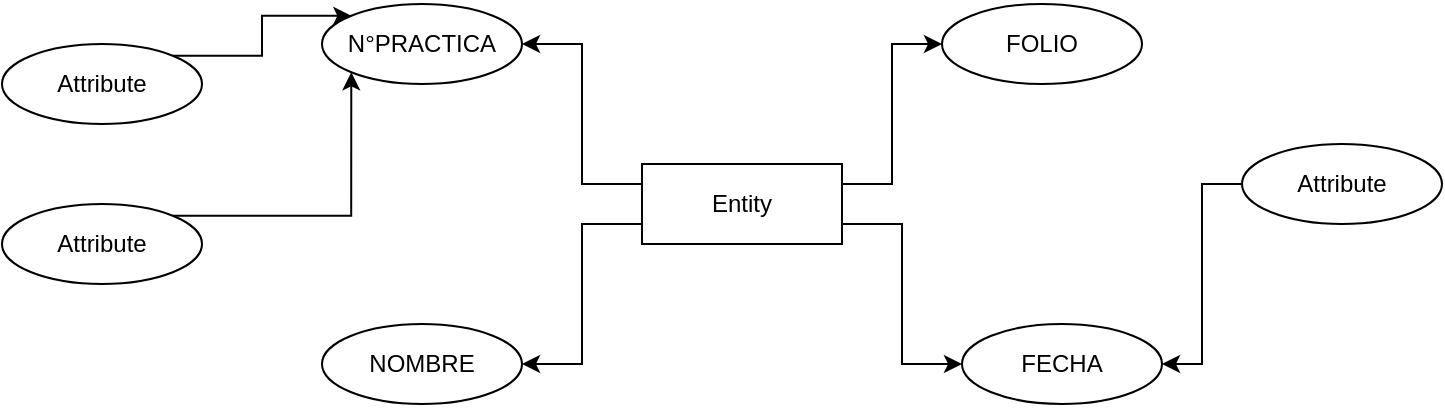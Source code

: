 <mxfile version="21.6.2" type="github">
  <diagram name="Página-1" id="SSpxnbR9mzFcGB34eqFu">
    <mxGraphModel dx="1434" dy="796" grid="1" gridSize="10" guides="1" tooltips="1" connect="1" arrows="1" fold="1" page="1" pageScale="1" pageWidth="827" pageHeight="1169" math="0" shadow="0">
      <root>
        <mxCell id="0" />
        <mxCell id="1" parent="0" />
        <mxCell id="CPmutldvBJ6sr6ZDXb_B-2" value="FOLIO" style="ellipse;whiteSpace=wrap;html=1;align=center;" parent="1" vertex="1">
          <mxGeometry x="490" y="240" width="100" height="40" as="geometry" />
        </mxCell>
        <mxCell id="CPmutldvBJ6sr6ZDXb_B-3" value="N°PRACTICA" style="ellipse;whiteSpace=wrap;html=1;align=center;" parent="1" vertex="1">
          <mxGeometry x="180" y="240" width="100" height="40" as="geometry" />
        </mxCell>
        <mxCell id="CPmutldvBJ6sr6ZDXb_B-4" value="NOMBRE" style="ellipse;whiteSpace=wrap;html=1;align=center;" parent="1" vertex="1">
          <mxGeometry x="180" y="400" width="100" height="40" as="geometry" />
        </mxCell>
        <mxCell id="CPmutldvBJ6sr6ZDXb_B-5" value="FECHA" style="ellipse;whiteSpace=wrap;html=1;align=center;" parent="1" vertex="1">
          <mxGeometry x="500" y="400" width="100" height="40" as="geometry" />
        </mxCell>
        <mxCell id="CPmutldvBJ6sr6ZDXb_B-14" style="edgeStyle=orthogonalEdgeStyle;rounded=0;orthogonalLoop=1;jettySize=auto;html=1;exitX=0;exitY=0.25;exitDx=0;exitDy=0;entryX=1;entryY=0.5;entryDx=0;entryDy=0;" parent="1" source="CPmutldvBJ6sr6ZDXb_B-12" target="CPmutldvBJ6sr6ZDXb_B-3" edge="1">
          <mxGeometry relative="1" as="geometry" />
        </mxCell>
        <mxCell id="CPmutldvBJ6sr6ZDXb_B-16" style="edgeStyle=orthogonalEdgeStyle;rounded=0;orthogonalLoop=1;jettySize=auto;html=1;exitX=0;exitY=0.75;exitDx=0;exitDy=0;entryX=1;entryY=0.5;entryDx=0;entryDy=0;" parent="1" source="CPmutldvBJ6sr6ZDXb_B-12" target="CPmutldvBJ6sr6ZDXb_B-4" edge="1">
          <mxGeometry relative="1" as="geometry" />
        </mxCell>
        <mxCell id="CPmutldvBJ6sr6ZDXb_B-17" style="edgeStyle=orthogonalEdgeStyle;rounded=0;orthogonalLoop=1;jettySize=auto;html=1;exitX=1;exitY=0.75;exitDx=0;exitDy=0;entryX=0;entryY=0.5;entryDx=0;entryDy=0;" parent="1" source="CPmutldvBJ6sr6ZDXb_B-12" target="CPmutldvBJ6sr6ZDXb_B-5" edge="1">
          <mxGeometry relative="1" as="geometry" />
        </mxCell>
        <mxCell id="CPmutldvBJ6sr6ZDXb_B-18" style="edgeStyle=orthogonalEdgeStyle;rounded=0;orthogonalLoop=1;jettySize=auto;html=1;exitX=1;exitY=0.25;exitDx=0;exitDy=0;entryX=0;entryY=0.5;entryDx=0;entryDy=0;" parent="1" source="CPmutldvBJ6sr6ZDXb_B-12" target="CPmutldvBJ6sr6ZDXb_B-2" edge="1">
          <mxGeometry relative="1" as="geometry" />
        </mxCell>
        <mxCell id="CPmutldvBJ6sr6ZDXb_B-12" value="Entity" style="whiteSpace=wrap;html=1;align=center;" parent="1" vertex="1">
          <mxGeometry x="340" y="320" width="100" height="40" as="geometry" />
        </mxCell>
        <mxCell id="vYXri5jhV3TyL5Uo4XX7-4" style="edgeStyle=orthogonalEdgeStyle;rounded=0;orthogonalLoop=1;jettySize=auto;html=1;exitX=1;exitY=0;exitDx=0;exitDy=0;entryX=0;entryY=0;entryDx=0;entryDy=0;" edge="1" parent="1" source="vYXri5jhV3TyL5Uo4XX7-1" target="CPmutldvBJ6sr6ZDXb_B-3">
          <mxGeometry relative="1" as="geometry" />
        </mxCell>
        <mxCell id="vYXri5jhV3TyL5Uo4XX7-1" value="Attribute" style="ellipse;whiteSpace=wrap;html=1;align=center;" vertex="1" parent="1">
          <mxGeometry x="20" y="260" width="100" height="40" as="geometry" />
        </mxCell>
        <mxCell id="vYXri5jhV3TyL5Uo4XX7-5" style="edgeStyle=orthogonalEdgeStyle;rounded=0;orthogonalLoop=1;jettySize=auto;html=1;exitX=1;exitY=0;exitDx=0;exitDy=0;entryX=0;entryY=1;entryDx=0;entryDy=0;" edge="1" parent="1" source="vYXri5jhV3TyL5Uo4XX7-2" target="CPmutldvBJ6sr6ZDXb_B-3">
          <mxGeometry relative="1" as="geometry" />
        </mxCell>
        <mxCell id="vYXri5jhV3TyL5Uo4XX7-2" value="Attribute" style="ellipse;whiteSpace=wrap;html=1;align=center;" vertex="1" parent="1">
          <mxGeometry x="20" y="340" width="100" height="40" as="geometry" />
        </mxCell>
        <mxCell id="vYXri5jhV3TyL5Uo4XX7-6" style="edgeStyle=orthogonalEdgeStyle;rounded=0;orthogonalLoop=1;jettySize=auto;html=1;exitX=0;exitY=0.5;exitDx=0;exitDy=0;entryX=1;entryY=0.5;entryDx=0;entryDy=0;" edge="1" parent="1" source="vYXri5jhV3TyL5Uo4XX7-3" target="CPmutldvBJ6sr6ZDXb_B-5">
          <mxGeometry relative="1" as="geometry" />
        </mxCell>
        <mxCell id="vYXri5jhV3TyL5Uo4XX7-3" value="Attribute" style="ellipse;whiteSpace=wrap;html=1;align=center;" vertex="1" parent="1">
          <mxGeometry x="640" y="310" width="100" height="40" as="geometry" />
        </mxCell>
      </root>
    </mxGraphModel>
  </diagram>
</mxfile>
